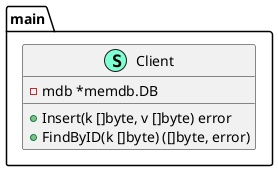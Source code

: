 @startuml
namespace main {
    class Client << (S,Aquamarine) >> {
        - mdb *memdb.DB

        + Insert(k []byte, v []byte) error
        + FindByID(k []byte) ([]byte, error)

    }
}


@enduml
